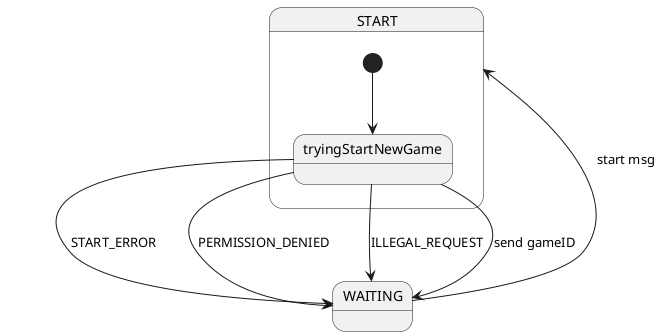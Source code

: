 @startuml
WAITING -right-> START: start msg

state START{

[*]-->tryingStartNewGame
tryingStartNewGame --> WAITING: START_ERROR
tryingStartNewGame --> WAITING: PERMISSION_DENIED
tryingStartNewGame --> WAITING: ILLEGAL_REQUEST
tryingStartNewGame --> WAITING: send gameID

}

@enduml
